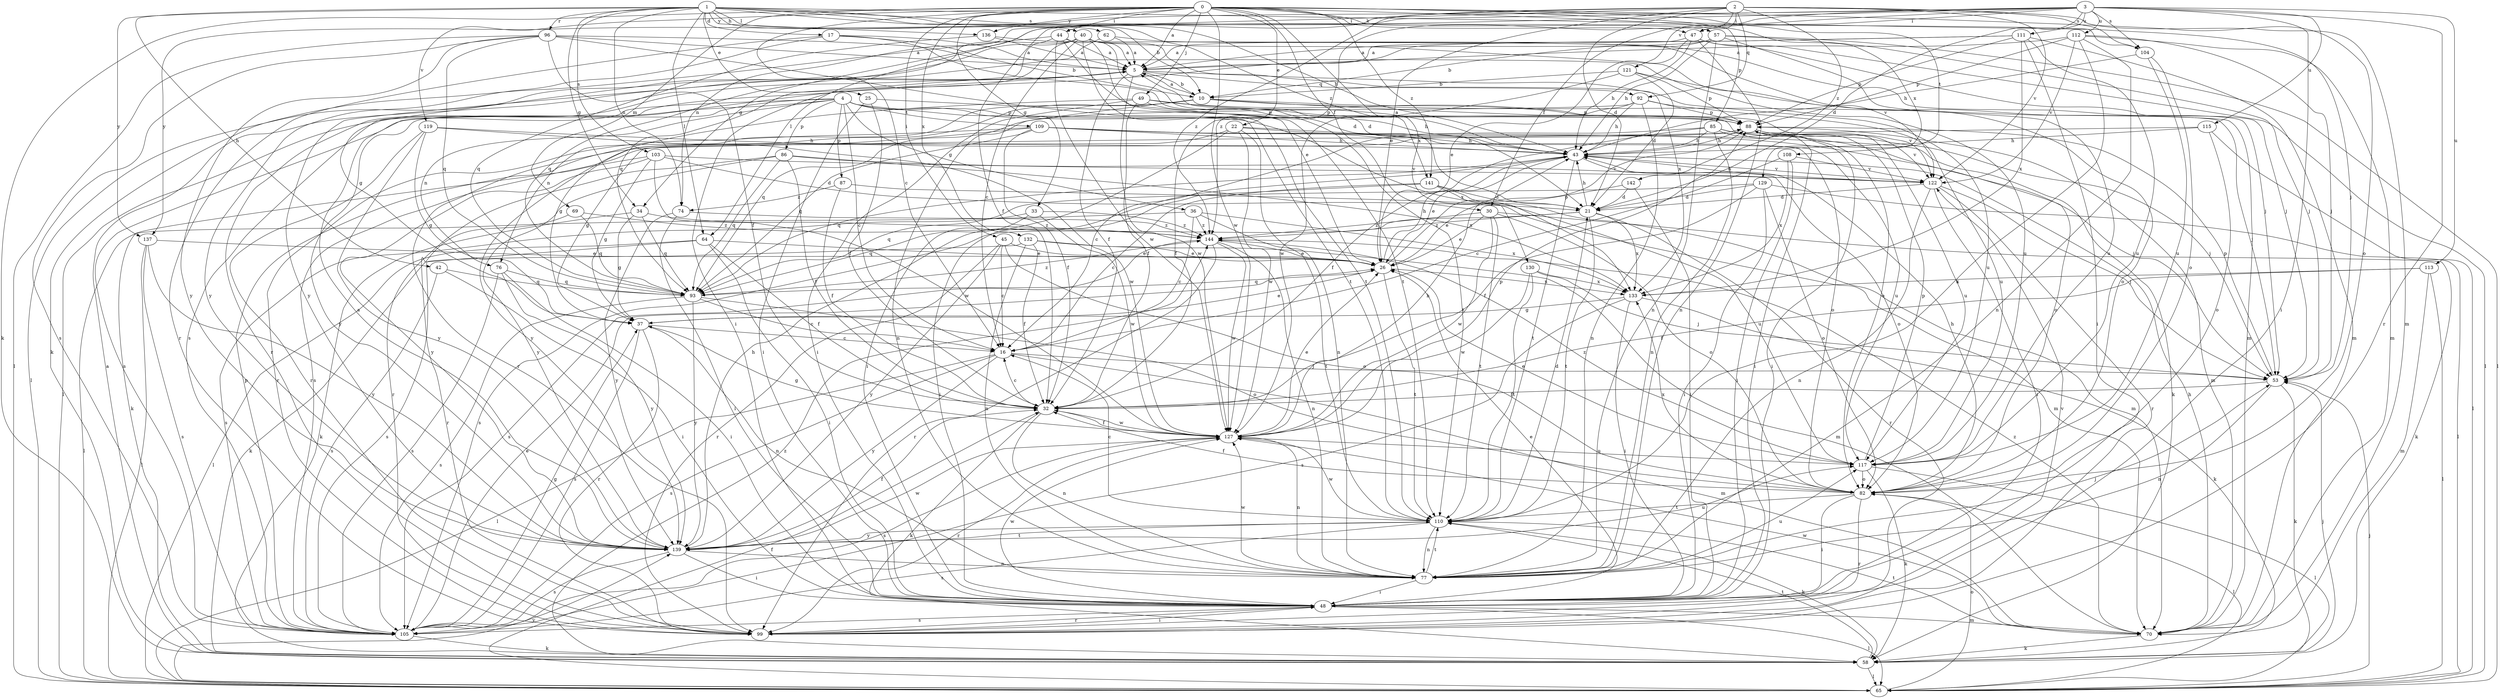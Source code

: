 strict digraph  {
0;
1;
2;
3;
4;
5;
10;
16;
17;
21;
22;
25;
26;
30;
32;
33;
34;
36;
37;
40;
42;
43;
44;
45;
47;
48;
49;
53;
57;
58;
62;
64;
65;
69;
70;
74;
76;
77;
82;
85;
86;
87;
88;
92;
93;
96;
99;
103;
104;
105;
108;
109;
110;
111;
112;
113;
115;
117;
119;
121;
122;
127;
129;
130;
132;
133;
136;
137;
139;
141;
142;
144;
0 -> 5  [label=a];
0 -> 16  [label=c];
0 -> 22  [label=e];
0 -> 30  [label=f];
0 -> 33  [label=g];
0 -> 44  [label=i];
0 -> 45  [label=i];
0 -> 47  [label=i];
0 -> 49  [label=j];
0 -> 57  [label=k];
0 -> 58  [label=k];
0 -> 69  [label=m];
0 -> 82  [label=o];
0 -> 85  [label=p];
0 -> 108  [label=t];
0 -> 119  [label=v];
0 -> 127  [label=w];
0 -> 129  [label=x];
0 -> 130  [label=x];
0 -> 132  [label=x];
0 -> 136  [label=y];
0 -> 141  [label=z];
1 -> 10  [label=b];
1 -> 17  [label=d];
1 -> 25  [label=e];
1 -> 34  [label=g];
1 -> 40  [label=h];
1 -> 42  [label=h];
1 -> 43  [label=h];
1 -> 53  [label=j];
1 -> 62  [label=l];
1 -> 64  [label=l];
1 -> 74  [label=n];
1 -> 96  [label=r];
1 -> 103  [label=s];
1 -> 104  [label=s];
1 -> 136  [label=y];
1 -> 137  [label=y];
1 -> 141  [label=z];
2 -> 21  [label=d];
2 -> 26  [label=e];
2 -> 47  [label=i];
2 -> 64  [label=l];
2 -> 70  [label=m];
2 -> 74  [label=n];
2 -> 92  [label=q];
2 -> 104  [label=s];
2 -> 121  [label=v];
2 -> 122  [label=v];
2 -> 142  [label=z];
2 -> 144  [label=z];
3 -> 21  [label=d];
3 -> 30  [label=f];
3 -> 32  [label=f];
3 -> 34  [label=g];
3 -> 47  [label=i];
3 -> 48  [label=i];
3 -> 99  [label=r];
3 -> 104  [label=s];
3 -> 111  [label=u];
3 -> 112  [label=u];
3 -> 113  [label=u];
3 -> 115  [label=u];
3 -> 137  [label=y];
3 -> 144  [label=z];
4 -> 16  [label=c];
4 -> 36  [label=g];
4 -> 43  [label=h];
4 -> 65  [label=l];
4 -> 76  [label=n];
4 -> 86  [label=p];
4 -> 87  [label=p];
4 -> 88  [label=p];
4 -> 105  [label=s];
4 -> 109  [label=t];
4 -> 133  [label=x];
4 -> 139  [label=y];
5 -> 10  [label=b];
5 -> 32  [label=f];
5 -> 65  [label=l];
5 -> 92  [label=q];
5 -> 99  [label=r];
5 -> 117  [label=u];
5 -> 127  [label=w];
10 -> 5  [label=a];
10 -> 37  [label=g];
10 -> 53  [label=j];
10 -> 76  [label=n];
10 -> 77  [label=n];
10 -> 82  [label=o];
10 -> 88  [label=p];
16 -> 53  [label=j];
16 -> 65  [label=l];
16 -> 70  [label=m];
16 -> 105  [label=s];
16 -> 139  [label=y];
17 -> 5  [label=a];
17 -> 10  [label=b];
17 -> 21  [label=d];
17 -> 99  [label=r];
17 -> 139  [label=y];
21 -> 43  [label=h];
21 -> 99  [label=r];
21 -> 105  [label=s];
21 -> 110  [label=t];
21 -> 133  [label=x];
21 -> 144  [label=z];
22 -> 37  [label=g];
22 -> 43  [label=h];
22 -> 48  [label=i];
22 -> 58  [label=k];
22 -> 77  [label=n];
22 -> 127  [label=w];
25 -> 32  [label=f];
25 -> 48  [label=i];
25 -> 88  [label=p];
26 -> 43  [label=h];
26 -> 88  [label=p];
26 -> 93  [label=q];
26 -> 110  [label=t];
26 -> 133  [label=x];
30 -> 26  [label=e];
30 -> 58  [label=k];
30 -> 82  [label=o];
30 -> 110  [label=t];
30 -> 127  [label=w];
30 -> 144  [label=z];
32 -> 16  [label=c];
32 -> 58  [label=k];
32 -> 77  [label=n];
32 -> 127  [label=w];
33 -> 93  [label=q];
33 -> 105  [label=s];
33 -> 127  [label=w];
33 -> 144  [label=z];
34 -> 37  [label=g];
34 -> 58  [label=k];
34 -> 93  [label=q];
34 -> 144  [label=z];
36 -> 16  [label=c];
36 -> 65  [label=l];
36 -> 110  [label=t];
36 -> 133  [label=x];
36 -> 144  [label=z];
37 -> 16  [label=c];
37 -> 26  [label=e];
37 -> 77  [label=n];
37 -> 99  [label=r];
37 -> 105  [label=s];
40 -> 5  [label=a];
40 -> 16  [label=c];
40 -> 26  [label=e];
40 -> 37  [label=g];
40 -> 48  [label=i];
40 -> 93  [label=q];
40 -> 110  [label=t];
40 -> 122  [label=v];
40 -> 133  [label=x];
42 -> 48  [label=i];
42 -> 93  [label=q];
42 -> 105  [label=s];
43 -> 5  [label=a];
43 -> 26  [label=e];
43 -> 82  [label=o];
43 -> 93  [label=q];
43 -> 110  [label=t];
43 -> 122  [label=v];
44 -> 5  [label=a];
44 -> 21  [label=d];
44 -> 58  [label=k];
44 -> 93  [label=q];
44 -> 110  [label=t];
44 -> 127  [label=w];
45 -> 16  [label=c];
45 -> 26  [label=e];
45 -> 82  [label=o];
45 -> 99  [label=r];
45 -> 139  [label=y];
47 -> 5  [label=a];
47 -> 26  [label=e];
47 -> 43  [label=h];
47 -> 53  [label=j];
47 -> 65  [label=l];
47 -> 77  [label=n];
48 -> 26  [label=e];
48 -> 65  [label=l];
48 -> 70  [label=m];
48 -> 99  [label=r];
48 -> 105  [label=s];
48 -> 127  [label=w];
49 -> 32  [label=f];
49 -> 48  [label=i];
49 -> 88  [label=p];
49 -> 99  [label=r];
49 -> 110  [label=t];
49 -> 122  [label=v];
53 -> 32  [label=f];
53 -> 58  [label=k];
53 -> 77  [label=n];
53 -> 88  [label=p];
57 -> 5  [label=a];
57 -> 10  [label=b];
57 -> 43  [label=h];
57 -> 53  [label=j];
57 -> 65  [label=l];
57 -> 77  [label=n];
57 -> 117  [label=u];
58 -> 5  [label=a];
58 -> 53  [label=j];
58 -> 65  [label=l];
58 -> 110  [label=t];
58 -> 144  [label=z];
62 -> 5  [label=a];
62 -> 53  [label=j];
62 -> 139  [label=y];
64 -> 26  [label=e];
64 -> 32  [label=f];
64 -> 48  [label=i];
64 -> 58  [label=k];
64 -> 65  [label=l];
65 -> 32  [label=f];
65 -> 53  [label=j];
65 -> 82  [label=o];
65 -> 139  [label=y];
69 -> 93  [label=q];
69 -> 99  [label=r];
69 -> 144  [label=z];
70 -> 43  [label=h];
70 -> 58  [label=k];
70 -> 110  [label=t];
70 -> 127  [label=w];
70 -> 144  [label=z];
74 -> 48  [label=i];
74 -> 139  [label=y];
74 -> 144  [label=z];
76 -> 48  [label=i];
76 -> 93  [label=q];
76 -> 105  [label=s];
76 -> 139  [label=y];
77 -> 48  [label=i];
77 -> 53  [label=j];
77 -> 110  [label=t];
77 -> 117  [label=u];
77 -> 127  [label=w];
82 -> 32  [label=f];
82 -> 43  [label=h];
82 -> 48  [label=i];
82 -> 65  [label=l];
82 -> 99  [label=r];
82 -> 110  [label=t];
82 -> 133  [label=x];
85 -> 16  [label=c];
85 -> 32  [label=f];
85 -> 43  [label=h];
85 -> 48  [label=i];
85 -> 53  [label=j];
85 -> 77  [label=n];
85 -> 82  [label=o];
86 -> 32  [label=f];
86 -> 93  [label=q];
86 -> 99  [label=r];
86 -> 122  [label=v];
86 -> 133  [label=x];
86 -> 139  [label=y];
87 -> 32  [label=f];
87 -> 70  [label=m];
87 -> 74  [label=z];
88 -> 43  [label=h];
88 -> 48  [label=i];
88 -> 70  [label=m];
88 -> 117  [label=u];
88 -> 122  [label=v];
92 -> 32  [label=f];
92 -> 43  [label=h];
92 -> 77  [label=n];
92 -> 88  [label=p];
92 -> 93  [label=q];
92 -> 117  [label=u];
93 -> 16  [label=c];
93 -> 82  [label=o];
93 -> 105  [label=s];
93 -> 139  [label=y];
93 -> 144  [label=z];
96 -> 5  [label=a];
96 -> 32  [label=f];
96 -> 65  [label=l];
96 -> 93  [label=q];
96 -> 105  [label=s];
96 -> 110  [label=t];
96 -> 117  [label=u];
96 -> 139  [label=y];
99 -> 48  [label=i];
99 -> 122  [label=v];
103 -> 21  [label=d];
103 -> 37  [label=g];
103 -> 58  [label=k];
103 -> 122  [label=v];
103 -> 127  [label=w];
103 -> 139  [label=y];
104 -> 43  [label=h];
104 -> 82  [label=o];
104 -> 117  [label=u];
105 -> 26  [label=e];
105 -> 37  [label=g];
105 -> 58  [label=k];
105 -> 88  [label=p];
108 -> 16  [label=c];
108 -> 48  [label=i];
108 -> 122  [label=v];
108 -> 133  [label=x];
109 -> 32  [label=f];
109 -> 43  [label=h];
109 -> 53  [label=j];
109 -> 82  [label=o];
109 -> 93  [label=q];
109 -> 99  [label=r];
109 -> 117  [label=u];
109 -> 139  [label=y];
110 -> 16  [label=c];
110 -> 21  [label=d];
110 -> 58  [label=k];
110 -> 77  [label=n];
110 -> 105  [label=s];
110 -> 127  [label=w];
110 -> 139  [label=y];
111 -> 5  [label=a];
111 -> 48  [label=i];
111 -> 70  [label=m];
111 -> 88  [label=p];
111 -> 105  [label=s];
111 -> 117  [label=u];
111 -> 133  [label=x];
112 -> 5  [label=a];
112 -> 53  [label=j];
112 -> 70  [label=m];
112 -> 77  [label=n];
112 -> 88  [label=p];
112 -> 110  [label=t];
112 -> 122  [label=v];
113 -> 32  [label=f];
113 -> 65  [label=l];
113 -> 70  [label=m];
113 -> 133  [label=x];
115 -> 43  [label=h];
115 -> 65  [label=l];
115 -> 82  [label=o];
115 -> 105  [label=s];
117 -> 26  [label=e];
117 -> 58  [label=k];
117 -> 65  [label=l];
117 -> 82  [label=o];
117 -> 88  [label=p];
117 -> 144  [label=z];
119 -> 37  [label=g];
119 -> 43  [label=h];
119 -> 99  [label=r];
119 -> 127  [label=w];
119 -> 139  [label=y];
121 -> 10  [label=b];
121 -> 21  [label=d];
121 -> 82  [label=o];
121 -> 88  [label=p];
121 -> 127  [label=w];
122 -> 21  [label=d];
122 -> 43  [label=h];
122 -> 48  [label=i];
122 -> 53  [label=j];
122 -> 77  [label=n];
122 -> 99  [label=r];
127 -> 26  [label=e];
127 -> 32  [label=f];
127 -> 37  [label=g];
127 -> 43  [label=h];
127 -> 77  [label=n];
127 -> 88  [label=p];
127 -> 99  [label=r];
127 -> 105  [label=s];
127 -> 117  [label=u];
129 -> 21  [label=d];
129 -> 32  [label=f];
129 -> 48  [label=i];
129 -> 65  [label=l];
129 -> 82  [label=o];
129 -> 93  [label=q];
130 -> 53  [label=j];
130 -> 110  [label=t];
130 -> 127  [label=w];
130 -> 133  [label=x];
132 -> 26  [label=e];
132 -> 32  [label=f];
132 -> 70  [label=m];
132 -> 77  [label=n];
132 -> 105  [label=s];
133 -> 37  [label=g];
133 -> 48  [label=i];
133 -> 58  [label=k];
133 -> 105  [label=s];
136 -> 5  [label=a];
136 -> 70  [label=m];
136 -> 93  [label=q];
137 -> 26  [label=e];
137 -> 65  [label=l];
137 -> 105  [label=s];
137 -> 139  [label=y];
139 -> 5  [label=a];
139 -> 32  [label=f];
139 -> 43  [label=h];
139 -> 48  [label=i];
139 -> 77  [label=n];
139 -> 105  [label=s];
139 -> 110  [label=t];
139 -> 117  [label=u];
139 -> 127  [label=w];
141 -> 16  [label=c];
141 -> 21  [label=d];
141 -> 48  [label=i];
141 -> 70  [label=m];
141 -> 117  [label=u];
142 -> 21  [label=d];
142 -> 26  [label=e];
142 -> 48  [label=i];
144 -> 26  [label=e];
144 -> 77  [label=n];
144 -> 99  [label=r];
144 -> 105  [label=s];
144 -> 127  [label=w];
}
